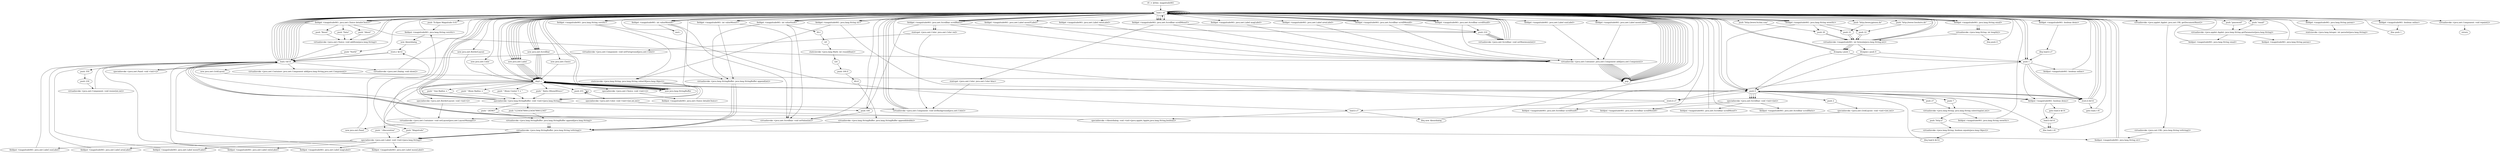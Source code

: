 digraph "" {
    "r0 := @this: magnitude061"
    "load.r r0"
    "r0 := @this: magnitude061"->"load.r r0";
    "push \"Eclipse Magnitude 0.61\""
    "load.r r0"->"push \"Eclipse Magnitude 0.61\"";
    "fieldput <magnitude061: java.lang.String versStr>"
    "push \"Eclipse Magnitude 0.61\""->"fieldput <magnitude061: java.lang.String versStr>";
    "fieldput <magnitude061: java.lang.String versStr>"->"load.r r0";
    "new java.awt.Color"
    "load.r r0"->"new java.awt.Color";
    "dup1.r"
    "new java.awt.Color"->"dup1.r";
    "push 255"
    "dup1.r"->"push 255";
    "push 255"->"push 255";
    "push 255"->"push 255";
    "specialinvoke <java.awt.Color: void <init>(int,int,int)>"
    "push 255"->"specialinvoke <java.awt.Color: void <init>(int,int,int)>";
    "virtualinvoke <java.awt.Component: void setBackground(java.awt.Color)>"
    "specialinvoke <java.awt.Color: void <init>(int,int,int)>"->"virtualinvoke <java.awt.Component: void setBackground(java.awt.Color)>";
    "virtualinvoke <java.awt.Component: void setBackground(java.awt.Color)>"->"load.r r0";
    "load.r r0"->"load.r r0";
    "virtualinvoke <java.applet.Applet: java.net.URL getDocumentBase()>"
    "load.r r0"->"virtualinvoke <java.applet.Applet: java.net.URL getDocumentBase()>";
    "virtualinvoke <java.net.URL: java.lang.String toString()>"
    "virtualinvoke <java.applet.Applet: java.net.URL getDocumentBase()>"->"virtualinvoke <java.net.URL: java.lang.String toString()>";
    "fieldput <magnitude061: java.lang.String str>"
    "virtualinvoke <java.net.URL: java.lang.String toString()>"->"fieldput <magnitude061: java.lang.String str>";
    "fieldput <magnitude061: java.lang.String str>"->"load.r r0";
    "new java.lang.StringBuffer"
    "load.r r0"->"new java.lang.StringBuffer";
    "new java.lang.StringBuffer"->"dup1.r";
    "dup1.r"->"load.r r0";
    "fieldget <magnitude061: java.lang.String str>"
    "load.r r0"->"fieldget <magnitude061: java.lang.String str>";
    "staticinvoke <java.lang.String: java.lang.String valueOf(java.lang.Object)>"
    "fieldget <magnitude061: java.lang.String str>"->"staticinvoke <java.lang.String: java.lang.String valueOf(java.lang.Object)>";
    "specialinvoke <java.lang.StringBuffer: void <init>(java.lang.String)>"
    "staticinvoke <java.lang.String: java.lang.String valueOf(java.lang.Object)>"->"specialinvoke <java.lang.StringBuffer: void <init>(java.lang.String)>";
    "push \"1234567890123456789012345\""
    "specialinvoke <java.lang.StringBuffer: void <init>(java.lang.String)>"->"push \"1234567890123456789012345\"";
    "virtualinvoke <java.lang.StringBuffer: java.lang.StringBuffer append(java.lang.String)>"
    "push \"1234567890123456789012345\""->"virtualinvoke <java.lang.StringBuffer: java.lang.StringBuffer append(java.lang.String)>";
    "virtualinvoke <java.lang.StringBuffer: java.lang.String toString()>"
    "virtualinvoke <java.lang.StringBuffer: java.lang.StringBuffer append(java.lang.String)>"->"virtualinvoke <java.lang.StringBuffer: java.lang.String toString()>";
    "virtualinvoke <java.lang.StringBuffer: java.lang.String toString()>"->"fieldput <magnitude061: java.lang.String str>";
    "fieldput <magnitude061: java.lang.String str>"->"load.r r0";
    "load.r r0"->"load.r r0";
    "load.r r0"->"fieldget <magnitude061: java.lang.String str>";
    "push 0"
    "fieldget <magnitude061: java.lang.String str>"->"push 0";
    "push 27"
    "push 0"->"push 27";
    "virtualinvoke <java.lang.String: java.lang.String substring(int,int)>"
    "push 27"->"virtualinvoke <java.lang.String: java.lang.String substring(int,int)>";
    "fieldput <magnitude061: java.lang.String wwwStr>"
    "virtualinvoke <java.lang.String: java.lang.String substring(int,int)>"->"fieldput <magnitude061: java.lang.String wwwStr>";
    "fieldput <magnitude061: java.lang.String wwwStr>"->"load.r r0";
    "new java.awt.BorderLayout"
    "load.r r0"->"new java.awt.BorderLayout";
    "new java.awt.BorderLayout"->"dup1.r";
    "specialinvoke <java.awt.BorderLayout: void <init>()>"
    "dup1.r"->"specialinvoke <java.awt.BorderLayout: void <init>()>";
    "virtualinvoke <java.awt.Container: void setLayout(java.awt.LayoutManager)>"
    "specialinvoke <java.awt.BorderLayout: void <init>()>"->"virtualinvoke <java.awt.Container: void setLayout(java.awt.LayoutManager)>";
    "new java.awt.Panel"
    "virtualinvoke <java.awt.Container: void setLayout(java.awt.LayoutManager)>"->"new java.awt.Panel";
    "store.r $r14"
    "new java.awt.Panel"->"store.r $r14";
    "load.r $r14"
    "store.r $r14"->"load.r $r14";
    "specialinvoke <java.awt.Panel: void <init>()>"
    "load.r $r14"->"specialinvoke <java.awt.Panel: void <init>()>";
    "specialinvoke <java.awt.Panel: void <init>()>"->"load.r $r14";
    "new java.awt.GridLayout"
    "load.r $r14"->"new java.awt.GridLayout";
    "new java.awt.GridLayout"->"dup1.r";
    "dup1.r"->"push 0";
    "push 2"
    "push 0"->"push 2";
    "specialinvoke <java.awt.GridLayout: void <init>(int,int)>"
    "push 2"->"specialinvoke <java.awt.GridLayout: void <init>(int,int)>";
    "specialinvoke <java.awt.GridLayout: void <init>(int,int)>"->"virtualinvoke <java.awt.Container: void setLayout(java.awt.LayoutManager)>";
    "virtualinvoke <java.awt.Container: void setLayout(java.awt.LayoutManager)>"->"load.r r0";
    "new java.awt.Label"
    "load.r r0"->"new java.awt.Label";
    "new java.awt.Label"->"dup1.r";
    "dup1.r"->"new java.lang.StringBuffer";
    "new java.lang.StringBuffer"->"dup1.r";
    "push \" Sun Radius = \""
    "dup1.r"->"push \" Sun Radius = \"";
    "push \" Sun Radius = \""->"specialinvoke <java.lang.StringBuffer: void <init>(java.lang.String)>";
    "specialinvoke <java.lang.StringBuffer: void <init>(java.lang.String)>"->"load.r r0";
    "fieldget <magnitude061: int valueSunR>"
    "load.r r0"->"fieldget <magnitude061: int valueSunR>";
    "virtualinvoke <java.lang.StringBuffer: java.lang.StringBuffer append(int)>"
    "fieldget <magnitude061: int valueSunR>"->"virtualinvoke <java.lang.StringBuffer: java.lang.StringBuffer append(int)>";
    "virtualinvoke <java.lang.StringBuffer: java.lang.StringBuffer append(int)>"->"virtualinvoke <java.lang.StringBuffer: java.lang.String toString()>";
    "specialinvoke <java.awt.Label: void <init>(java.lang.String)>"
    "virtualinvoke <java.lang.StringBuffer: java.lang.String toString()>"->"specialinvoke <java.awt.Label: void <init>(java.lang.String)>";
    "fieldput <magnitude061: java.awt.Label sunLabel>"
    "specialinvoke <java.awt.Label: void <init>(java.lang.String)>"->"fieldput <magnitude061: java.awt.Label sunLabel>";
    "fieldput <magnitude061: java.awt.Label sunLabel>"->"load.r $r14";
    "load.r $r14"->"load.r r0";
    "fieldget <magnitude061: java.awt.Label sunLabel>"
    "load.r r0"->"fieldget <magnitude061: java.awt.Label sunLabel>";
    "virtualinvoke <java.awt.Container: java.awt.Component add(java.awt.Component)>"
    "fieldget <magnitude061: java.awt.Label sunLabel>"->"virtualinvoke <java.awt.Container: java.awt.Component add(java.awt.Component)>";
    "pop"
    "virtualinvoke <java.awt.Container: java.awt.Component add(java.awt.Component)>"->"pop";
    "pop"->"load.r r0";
    "new java.awt.Scrollbar"
    "load.r r0"->"new java.awt.Scrollbar";
    "new java.awt.Scrollbar"->"dup1.r";
    "dup1.r"->"push 0";
    "specialinvoke <java.awt.Scrollbar: void <init>(int)>"
    "push 0"->"specialinvoke <java.awt.Scrollbar: void <init>(int)>";
    "fieldput <magnitude061: java.awt.Scrollbar scrollSunR>"
    "specialinvoke <java.awt.Scrollbar: void <init>(int)>"->"fieldput <magnitude061: java.awt.Scrollbar scrollSunR>";
    "fieldput <magnitude061: java.awt.Scrollbar scrollSunR>"->"load.r r0";
    "fieldget <magnitude061: java.awt.Scrollbar scrollSunR>"
    "load.r r0"->"fieldget <magnitude061: java.awt.Scrollbar scrollSunR>";
    "push 210"
    "fieldget <magnitude061: java.awt.Scrollbar scrollSunR>"->"push 210";
    "virtualinvoke <java.awt.Scrollbar: void setMaximum(int)>"
    "push 210"->"virtualinvoke <java.awt.Scrollbar: void setMaximum(int)>";
    "virtualinvoke <java.awt.Scrollbar: void setMaximum(int)>"->"load.r r0";
    "load.r r0"->"fieldget <magnitude061: java.awt.Scrollbar scrollSunR>";
    "fieldget <magnitude061: java.awt.Scrollbar scrollSunR>"->"load.r r0";
    "load.r r0"->"fieldget <magnitude061: int valueSunR>";
    "virtualinvoke <java.awt.Scrollbar: void setValue(int)>"
    "fieldget <magnitude061: int valueSunR>"->"virtualinvoke <java.awt.Scrollbar: void setValue(int)>";
    "virtualinvoke <java.awt.Scrollbar: void setValue(int)>"->"load.r $r14";
    "load.r $r14"->"load.r r0";
    "load.r r0"->"fieldget <magnitude061: java.awt.Scrollbar scrollSunR>";
    "fieldget <magnitude061: java.awt.Scrollbar scrollSunR>"->"virtualinvoke <java.awt.Container: java.awt.Component add(java.awt.Component)>";
    "virtualinvoke <java.awt.Container: java.awt.Component add(java.awt.Component)>"->"pop";
    "pop"->"load.r r0";
    "load.r r0"->"new java.awt.Label";
    "new java.awt.Label"->"dup1.r";
    "dup1.r"->"new java.lang.StringBuffer";
    "new java.lang.StringBuffer"->"dup1.r";
    "push \" Moon Radius = \""
    "dup1.r"->"push \" Moon Radius = \"";
    "push \" Moon Radius = \""->"specialinvoke <java.lang.StringBuffer: void <init>(java.lang.String)>";
    "specialinvoke <java.lang.StringBuffer: void <init>(java.lang.String)>"->"load.r r0";
    "fieldget <magnitude061: int valueMoonR>"
    "load.r r0"->"fieldget <magnitude061: int valueMoonR>";
    "fieldget <magnitude061: int valueMoonR>"->"virtualinvoke <java.lang.StringBuffer: java.lang.StringBuffer append(int)>";
    "virtualinvoke <java.lang.StringBuffer: java.lang.StringBuffer append(int)>"->"virtualinvoke <java.lang.StringBuffer: java.lang.String toString()>";
    "virtualinvoke <java.lang.StringBuffer: java.lang.String toString()>"->"specialinvoke <java.awt.Label: void <init>(java.lang.String)>";
    "fieldput <magnitude061: java.awt.Label moonLabel>"
    "specialinvoke <java.awt.Label: void <init>(java.lang.String)>"->"fieldput <magnitude061: java.awt.Label moonLabel>";
    "fieldput <magnitude061: java.awt.Label moonLabel>"->"load.r $r14";
    "load.r $r14"->"load.r r0";
    "fieldget <magnitude061: java.awt.Label moonLabel>"
    "load.r r0"->"fieldget <magnitude061: java.awt.Label moonLabel>";
    "fieldget <magnitude061: java.awt.Label moonLabel>"->"virtualinvoke <java.awt.Container: java.awt.Component add(java.awt.Component)>";
    "virtualinvoke <java.awt.Container: java.awt.Component add(java.awt.Component)>"->"pop";
    "pop"->"load.r r0";
    "load.r r0"->"new java.awt.Scrollbar";
    "new java.awt.Scrollbar"->"dup1.r";
    "dup1.r"->"push 0";
    "push 0"->"specialinvoke <java.awt.Scrollbar: void <init>(int)>";
    "fieldput <magnitude061: java.awt.Scrollbar scrollMoonR>"
    "specialinvoke <java.awt.Scrollbar: void <init>(int)>"->"fieldput <magnitude061: java.awt.Scrollbar scrollMoonR>";
    "fieldput <magnitude061: java.awt.Scrollbar scrollMoonR>"->"load.r r0";
    "fieldget <magnitude061: java.awt.Scrollbar scrollMoonR>"
    "load.r r0"->"fieldget <magnitude061: java.awt.Scrollbar scrollMoonR>";
    "fieldget <magnitude061: java.awt.Scrollbar scrollMoonR>"->"push 210";
    "push 210"->"virtualinvoke <java.awt.Scrollbar: void setMaximum(int)>";
    "virtualinvoke <java.awt.Scrollbar: void setMaximum(int)>"->"load.r r0";
    "load.r r0"->"fieldget <magnitude061: java.awt.Scrollbar scrollMoonR>";
    "fieldget <magnitude061: java.awt.Scrollbar scrollMoonR>"->"load.r r0";
    "load.r r0"->"fieldget <magnitude061: int valueMoonR>";
    "fieldget <magnitude061: int valueMoonR>"->"virtualinvoke <java.awt.Scrollbar: void setValue(int)>";
    "virtualinvoke <java.awt.Scrollbar: void setValue(int)>"->"load.r $r14";
    "load.r $r14"->"load.r r0";
    "load.r r0"->"fieldget <magnitude061: java.awt.Scrollbar scrollMoonR>";
    "fieldget <magnitude061: java.awt.Scrollbar scrollMoonR>"->"virtualinvoke <java.awt.Container: java.awt.Component add(java.awt.Component)>";
    "virtualinvoke <java.awt.Container: java.awt.Component add(java.awt.Component)>"->"pop";
    "pop"->"load.r r0";
    "load.r r0"->"new java.awt.Label";
    "new java.awt.Label"->"dup1.r";
    "dup1.r"->"new java.lang.StringBuffer";
    "new java.lang.StringBuffer"->"dup1.r";
    "push \" Moon Center Y = \""
    "dup1.r"->"push \" Moon Center Y = \"";
    "push \" Moon Center Y = \""->"specialinvoke <java.lang.StringBuffer: void <init>(java.lang.String)>";
    "specialinvoke <java.lang.StringBuffer: void <init>(java.lang.String)>"->"load.r r0";
    "fieldget <magnitude061: int valueMoonY>"
    "load.r r0"->"fieldget <magnitude061: int valueMoonY>";
    "fieldget <magnitude061: int valueMoonY>"->"virtualinvoke <java.lang.StringBuffer: java.lang.StringBuffer append(int)>";
    "virtualinvoke <java.lang.StringBuffer: java.lang.StringBuffer append(int)>"->"virtualinvoke <java.lang.StringBuffer: java.lang.String toString()>";
    "virtualinvoke <java.lang.StringBuffer: java.lang.String toString()>"->"specialinvoke <java.awt.Label: void <init>(java.lang.String)>";
    "fieldput <magnitude061: java.awt.Label moonYLabel>"
    "specialinvoke <java.awt.Label: void <init>(java.lang.String)>"->"fieldput <magnitude061: java.awt.Label moonYLabel>";
    "fieldput <magnitude061: java.awt.Label moonYLabel>"->"load.r $r14";
    "load.r $r14"->"load.r r0";
    "fieldget <magnitude061: java.awt.Label moonYLabel>"
    "load.r r0"->"fieldget <magnitude061: java.awt.Label moonYLabel>";
    "fieldget <magnitude061: java.awt.Label moonYLabel>"->"virtualinvoke <java.awt.Container: java.awt.Component add(java.awt.Component)>";
    "virtualinvoke <java.awt.Container: java.awt.Component add(java.awt.Component)>"->"pop";
    "pop"->"load.r r0";
    "load.r r0"->"new java.awt.Scrollbar";
    "new java.awt.Scrollbar"->"dup1.r";
    "dup1.r"->"push 0";
    "push 0"->"specialinvoke <java.awt.Scrollbar: void <init>(int)>";
    "fieldput <magnitude061: java.awt.Scrollbar scrollMoonY>"
    "specialinvoke <java.awt.Scrollbar: void <init>(int)>"->"fieldput <magnitude061: java.awt.Scrollbar scrollMoonY>";
    "fieldput <magnitude061: java.awt.Scrollbar scrollMoonY>"->"load.r r0";
    "fieldget <magnitude061: java.awt.Scrollbar scrollMoonY>"
    "load.r r0"->"fieldget <magnitude061: java.awt.Scrollbar scrollMoonY>";
    "staticget <java.awt.Color: java.awt.Color blue>"
    "fieldget <magnitude061: java.awt.Scrollbar scrollMoonY>"->"staticget <java.awt.Color: java.awt.Color blue>";
    "staticget <java.awt.Color: java.awt.Color blue>"->"virtualinvoke <java.awt.Component: void setBackground(java.awt.Color)>";
    "virtualinvoke <java.awt.Component: void setBackground(java.awt.Color)>"->"load.r r0";
    "load.r r0"->"fieldget <magnitude061: java.awt.Scrollbar scrollMoonY>";
    "fieldget <magnitude061: java.awt.Scrollbar scrollMoonY>"->"push 210";
    "push 210"->"virtualinvoke <java.awt.Scrollbar: void setMaximum(int)>";
    "virtualinvoke <java.awt.Scrollbar: void setMaximum(int)>"->"load.r r0";
    "load.r r0"->"fieldget <magnitude061: java.awt.Scrollbar scrollMoonY>";
    "fieldget <magnitude061: java.awt.Scrollbar scrollMoonY>"->"load.r r0";
    "load.r r0"->"fieldget <magnitude061: int valueMoonY>";
    "fieldget <magnitude061: int valueMoonY>"->"virtualinvoke <java.awt.Scrollbar: void setValue(int)>";
    "virtualinvoke <java.awt.Scrollbar: void setValue(int)>"->"load.r $r14";
    "load.r $r14"->"load.r r0";
    "load.r r0"->"fieldget <magnitude061: java.awt.Scrollbar scrollMoonY>";
    "fieldget <magnitude061: java.awt.Scrollbar scrollMoonY>"->"virtualinvoke <java.awt.Container: java.awt.Component add(java.awt.Component)>";
    "virtualinvoke <java.awt.Container: java.awt.Component add(java.awt.Component)>"->"pop";
    "pop"->"load.r r0";
    "load.r r0"->"new java.awt.Label";
    "new java.awt.Label"->"dup1.r";
    "dup1.r"->"new java.lang.StringBuffer";
    "new java.lang.StringBuffer"->"dup1.r";
    "push \" Ratio rMoon/RSun=\""
    "dup1.r"->"push \" Ratio rMoon/RSun=\"";
    "push \" Ratio rMoon/RSun=\""->"specialinvoke <java.lang.StringBuffer: void <init>(java.lang.String)>";
    "push 100"
    "specialinvoke <java.lang.StringBuffer: void <init>(java.lang.String)>"->"push 100";
    "push 100"->"load.r r0";
    "load.r r0"->"fieldget <magnitude061: int valueMoonR>";
    "mul.i"
    "fieldget <magnitude061: int valueMoonR>"->"mul.i";
    "mul.i"->"load.r r0";
    "load.r r0"->"fieldget <magnitude061: int valueSunR>";
    "div.i"
    "fieldget <magnitude061: int valueSunR>"->"div.i";
    "i2f"
    "div.i"->"i2f";
    "staticinvoke <java.lang.Math: int round(float)>"
    "i2f"->"staticinvoke <java.lang.Math: int round(float)>";
    "i2d"
    "staticinvoke <java.lang.Math: int round(float)>"->"i2d";
    "push 100.0"
    "i2d"->"push 100.0";
    "div.d"
    "push 100.0"->"div.d";
    "virtualinvoke <java.lang.StringBuffer: java.lang.StringBuffer append(double)>"
    "div.d"->"virtualinvoke <java.lang.StringBuffer: java.lang.StringBuffer append(double)>";
    "virtualinvoke <java.lang.StringBuffer: java.lang.StringBuffer append(double)>"->"virtualinvoke <java.lang.StringBuffer: java.lang.String toString()>";
    "virtualinvoke <java.lang.StringBuffer: java.lang.String toString()>"->"specialinvoke <java.awt.Label: void <init>(java.lang.String)>";
    "fieldput <magnitude061: java.awt.Label ratioLabel>"
    "specialinvoke <java.awt.Label: void <init>(java.lang.String)>"->"fieldput <magnitude061: java.awt.Label ratioLabel>";
    "fieldput <magnitude061: java.awt.Label ratioLabel>"->"load.r $r14";
    "load.r $r14"->"load.r r0";
    "fieldget <magnitude061: java.awt.Label ratioLabel>"
    "load.r r0"->"fieldget <magnitude061: java.awt.Label ratioLabel>";
    "fieldget <magnitude061: java.awt.Label ratioLabel>"->"virtualinvoke <java.awt.Container: java.awt.Component add(java.awt.Component)>";
    "virtualinvoke <java.awt.Container: java.awt.Component add(java.awt.Component)>"->"pop";
    "pop"->"load.r r0";
    "load.r r0"->"new java.awt.Scrollbar";
    "new java.awt.Scrollbar"->"dup1.r";
    "dup1.r"->"push 0";
    "push 0"->"specialinvoke <java.awt.Scrollbar: void <init>(int)>";
    "fieldput <magnitude061: java.awt.Scrollbar scrollRatio>"
    "specialinvoke <java.awt.Scrollbar: void <init>(int)>"->"fieldput <magnitude061: java.awt.Scrollbar scrollRatio>";
    "fieldput <magnitude061: java.awt.Scrollbar scrollRatio>"->"load.r r0";
    "fieldget <magnitude061: java.awt.Scrollbar scrollRatio>"
    "load.r r0"->"fieldget <magnitude061: java.awt.Scrollbar scrollRatio>";
    "fieldget <magnitude061: java.awt.Scrollbar scrollRatio>"->"push 210";
    "push 210"->"virtualinvoke <java.awt.Scrollbar: void setMaximum(int)>";
    "virtualinvoke <java.awt.Scrollbar: void setMaximum(int)>"->"load.r r0";
    "load.r r0"->"fieldget <magnitude061: java.awt.Scrollbar scrollRatio>";
    "fieldget <magnitude061: java.awt.Scrollbar scrollRatio>"->"push 100";
    "push 100"->"virtualinvoke <java.awt.Scrollbar: void setValue(int)>";
    "virtualinvoke <java.awt.Scrollbar: void setValue(int)>"->"load.r r0";
    "load.r r0"->"fieldget <magnitude061: java.awt.Scrollbar scrollRatio>";
    "staticget <java.awt.Color: java.awt.Color red>"
    "fieldget <magnitude061: java.awt.Scrollbar scrollRatio>"->"staticget <java.awt.Color: java.awt.Color red>";
    "staticget <java.awt.Color: java.awt.Color red>"->"virtualinvoke <java.awt.Component: void setBackground(java.awt.Color)>";
    "virtualinvoke <java.awt.Component: void setBackground(java.awt.Color)>"->"load.r r0";
    "load.r r0"->"fieldget <magnitude061: java.awt.Scrollbar scrollRatio>";
    "fieldget <magnitude061: java.awt.Scrollbar scrollRatio>"->"staticget <java.awt.Color: java.awt.Color red>";
    "virtualinvoke <java.awt.Component: void setForeground(java.awt.Color)>"
    "staticget <java.awt.Color: java.awt.Color red>"->"virtualinvoke <java.awt.Component: void setForeground(java.awt.Color)>";
    "virtualinvoke <java.awt.Component: void setForeground(java.awt.Color)>"->"load.r $r14";
    "load.r $r14"->"load.r r0";
    "load.r r0"->"fieldget <magnitude061: java.awt.Scrollbar scrollRatio>";
    "fieldget <magnitude061: java.awt.Scrollbar scrollRatio>"->"virtualinvoke <java.awt.Container: java.awt.Component add(java.awt.Component)>";
    "virtualinvoke <java.awt.Container: java.awt.Component add(java.awt.Component)>"->"pop";
    "pop"->"load.r r0";
    "load.r r0"->"new java.awt.Label";
    "new java.awt.Label"->"dup1.r";
    "push \"Magnitude\""
    "dup1.r"->"push \"Magnitude\"";
    "push \"Magnitude\""->"specialinvoke <java.awt.Label: void <init>(java.lang.String)>";
    "fieldput <magnitude061: java.awt.Label magLabel>"
    "specialinvoke <java.awt.Label: void <init>(java.lang.String)>"->"fieldput <magnitude061: java.awt.Label magLabel>";
    "fieldput <magnitude061: java.awt.Label magLabel>"->"load.r $r14";
    "load.r $r14"->"load.r r0";
    "fieldget <magnitude061: java.awt.Label magLabel>"
    "load.r r0"->"fieldget <magnitude061: java.awt.Label magLabel>";
    "fieldget <magnitude061: java.awt.Label magLabel>"->"virtualinvoke <java.awt.Container: java.awt.Component add(java.awt.Component)>";
    "virtualinvoke <java.awt.Container: java.awt.Component add(java.awt.Component)>"->"pop";
    "pop"->"load.r r0";
    "new java.awt.Choice"
    "load.r r0"->"new java.awt.Choice";
    "new java.awt.Choice"->"dup1.r";
    "specialinvoke <java.awt.Choice: void <init>()>"
    "dup1.r"->"specialinvoke <java.awt.Choice: void <init>()>";
    "fieldput <magnitude061: java.awt.Choice detailsChoice>"
    "specialinvoke <java.awt.Choice: void <init>()>"->"fieldput <magnitude061: java.awt.Choice detailsChoice>";
    "fieldput <magnitude061: java.awt.Choice detailsChoice>"->"load.r r0";
    "fieldget <magnitude061: java.awt.Choice detailsChoice>"
    "load.r r0"->"fieldget <magnitude061: java.awt.Choice detailsChoice>";
    "push \"Reset\""
    "fieldget <magnitude061: java.awt.Choice detailsChoice>"->"push \"Reset\"";
    "virtualinvoke <java.awt.Choice: void addItem(java.lang.String)>"
    "push \"Reset\""->"virtualinvoke <java.awt.Choice: void addItem(java.lang.String)>";
    "virtualinvoke <java.awt.Choice: void addItem(java.lang.String)>"->"load.r r0";
    "load.r r0"->"fieldget <magnitude061: java.awt.Choice detailsChoice>";
    "push \"Data\""
    "fieldget <magnitude061: java.awt.Choice detailsChoice>"->"push \"Data\"";
    "push \"Data\""->"virtualinvoke <java.awt.Choice: void addItem(java.lang.String)>";
    "virtualinvoke <java.awt.Choice: void addItem(java.lang.String)>"->"load.r r0";
    "load.r r0"->"fieldget <magnitude061: java.awt.Choice detailsChoice>";
    "push \"About\""
    "fieldget <magnitude061: java.awt.Choice detailsChoice>"->"push \"About\"";
    "push \"About\""->"virtualinvoke <java.awt.Choice: void addItem(java.lang.String)>";
    "virtualinvoke <java.awt.Choice: void addItem(java.lang.String)>"->"load.r $r14";
    "load.r $r14"->"load.r r0";
    "load.r r0"->"fieldget <magnitude061: java.awt.Choice detailsChoice>";
    "fieldget <magnitude061: java.awt.Choice detailsChoice>"->"virtualinvoke <java.awt.Container: java.awt.Component add(java.awt.Component)>";
    "virtualinvoke <java.awt.Container: java.awt.Component add(java.awt.Component)>"->"pop";
    "pop"->"load.r r0";
    "load.r r0"->"new java.awt.Label";
    "new java.awt.Label"->"dup1.r";
    "push \" Obscuration\""
    "dup1.r"->"push \" Obscuration\"";
    "push \" Obscuration\""->"specialinvoke <java.awt.Label: void <init>(java.lang.String)>";
    "fieldput <magnitude061: java.awt.Label areaLabel>"
    "specialinvoke <java.awt.Label: void <init>(java.lang.String)>"->"fieldput <magnitude061: java.awt.Label areaLabel>";
    "fieldput <magnitude061: java.awt.Label areaLabel>"->"load.r $r14";
    "load.r $r14"->"load.r r0";
    "fieldget <magnitude061: java.awt.Label areaLabel>"
    "load.r r0"->"fieldget <magnitude061: java.awt.Label areaLabel>";
    "fieldget <magnitude061: java.awt.Label areaLabel>"->"virtualinvoke <java.awt.Container: java.awt.Component add(java.awt.Component)>";
    "virtualinvoke <java.awt.Container: java.awt.Component add(java.awt.Component)>"->"pop";
    "pop"->"load.r r0";
    "push \"North\""
    "load.r r0"->"push \"North\"";
    "push \"North\""->"load.r $r14";
    "virtualinvoke <java.awt.Container: java.awt.Component add(java.lang.String,java.awt.Component)>"
    "load.r $r14"->"virtualinvoke <java.awt.Container: java.awt.Component add(java.lang.String,java.awt.Component)>";
    "virtualinvoke <java.awt.Container: java.awt.Component add(java.lang.String,java.awt.Component)>"->"pop";
    "pop"->"load.r r0";
    "load.r r0"->"load.r r0";
    "push \"email\""
    "load.r r0"->"push \"email\"";
    "virtualinvoke <java.applet.Applet: java.lang.String getParameter(java.lang.String)>"
    "push \"email\""->"virtualinvoke <java.applet.Applet: java.lang.String getParameter(java.lang.String)>";
    "fieldput <magnitude061: java.lang.String email>"
    "virtualinvoke <java.applet.Applet: java.lang.String getParameter(java.lang.String)>"->"fieldput <magnitude061: java.lang.String email>";
    "fieldput <magnitude061: java.lang.String email>"->"load.r r0";
    "load.r r0"->"load.r r0";
    "push \"password\""
    "load.r r0"->"push \"password\"";
    "push \"password\""->"virtualinvoke <java.applet.Applet: java.lang.String getParameter(java.lang.String)>";
    "fieldput <magnitude061: java.lang.String param>"
    "virtualinvoke <java.applet.Applet: java.lang.String getParameter(java.lang.String)>"->"fieldput <magnitude061: java.lang.String param>";
    "fieldput <magnitude061: java.lang.String param>"->"load.r r0";
    "load.r r0"->"load.r r0";
    "fieldget <magnitude061: java.lang.String wwwStr>"
    "load.r r0"->"fieldget <magnitude061: java.lang.String wwwStr>";
    "push 21"
    "fieldget <magnitude061: java.lang.String wwwStr>"->"push 21";
    "virtualinvoke <magnitude061: int formula(java.lang.String,int)>"
    "push 21"->"virtualinvoke <magnitude061: int formula(java.lang.String,int)>";
    "virtualinvoke <magnitude061: int formula(java.lang.String,int)>"->"load.r r0";
    "push \"http://www.jgiesen.de\""
    "load.r r0"->"push \"http://www.jgiesen.de\"";
    "push \"http://www.jgiesen.de\""->"push 21";
    "push 21"->"virtualinvoke <magnitude061: int formula(java.lang.String,int)>";
    "ifcmpeq.i push 1"
    "virtualinvoke <magnitude061: int formula(java.lang.String,int)>"->"ifcmpeq.i push 1";
    "ifcmpeq.i push 1"->"load.r r0";
    "load.r r0"->"load.r r0";
    "load.r r0"->"fieldget <magnitude061: java.lang.String wwwStr>";
    "push 22"
    "fieldget <magnitude061: java.lang.String wwwStr>"->"push 22";
    "push 22"->"virtualinvoke <magnitude061: int formula(java.lang.String,int)>";
    "virtualinvoke <magnitude061: int formula(java.lang.String,int)>"->"load.r r0";
    "push \"http://www.GeoAstro.de\""
    "load.r r0"->"push \"http://www.GeoAstro.de\"";
    "push \"http://www.GeoAstro.de\""->"push 22";
    "push 22"->"virtualinvoke <magnitude061: int formula(java.lang.String,int)>";
    "virtualinvoke <magnitude061: int formula(java.lang.String,int)>"->"ifcmpeq.i push 1";
    "ifcmpeq.i push 1"->"load.r r0";
    "load.r r0"->"load.r r0";
    "load.r r0"->"fieldget <magnitude061: java.lang.String wwwStr>";
    "push 20"
    "fieldget <magnitude061: java.lang.String wwwStr>"->"push 20";
    "push 20"->"virtualinvoke <magnitude061: int formula(java.lang.String,int)>";
    "virtualinvoke <magnitude061: int formula(java.lang.String,int)>"->"load.r r0";
    "push \"http://www.SciAm.com\""
    "load.r r0"->"push \"http://www.SciAm.com\"";
    "push \"http://www.SciAm.com\""->"push 20";
    "push 20"->"virtualinvoke <magnitude061: int formula(java.lang.String,int)>";
    "ifcmpne.i push 0"
    "virtualinvoke <magnitude061: int formula(java.lang.String,int)>"->"ifcmpne.i push 0";
    "push 1"
    "ifcmpne.i push 0"->"push 1";
    "store.b $r14"
    "push 1"->"store.b $r14";
    "store.b $r14"->"load.r r0";
    "load.r r0"->"push 1";
    "fieldput <magnitude061: boolean online>"
    "push 1"->"fieldput <magnitude061: boolean online>";
    "fieldput <magnitude061: boolean online>"->"load.r r0";
    "load.r r0"->"push 0";
    "fieldput <magnitude061: boolean demo>"
    "push 0"->"fieldput <magnitude061: boolean demo>";
    "goto load.b $r14"
    "fieldput <magnitude061: boolean demo>"->"goto load.b $r14";
    "load.b $r14"
    "goto load.b $r14"->"load.b $r14";
    "ifne load.r r0"
    "load.b $r14"->"ifne load.r r0";
    "ifne load.r r0"->"load.r r0";
    "fieldget <magnitude061: java.lang.String email>"
    "load.r r0"->"fieldget <magnitude061: java.lang.String email>";
    "virtualinvoke <java.lang.String: int length()>"
    "fieldget <magnitude061: java.lang.String email>"->"virtualinvoke <java.lang.String: int length()>";
    "ifeq push 0"
    "virtualinvoke <java.lang.String: int length()>"->"ifeq push 0";
    "ifeq push 0"->"load.r r0";
    "fieldget <magnitude061: java.lang.String param>"
    "load.r r0"->"fieldget <magnitude061: java.lang.String param>";
    "staticinvoke <java.lang.Integer: int parseInt(java.lang.String)>"
    "fieldget <magnitude061: java.lang.String param>"->"staticinvoke <java.lang.Integer: int parseInt(java.lang.String)>";
    "staticinvoke <java.lang.Integer: int parseInt(java.lang.String)>"->"load.r r0";
    "load.r r0"->"load.r r0";
    "load.r r0"->"fieldget <magnitude061: java.lang.String email>";
    "fieldget <magnitude061: java.lang.String email>"->"load.r r0";
    "load.r r0"->"fieldget <magnitude061: java.lang.String email>";
    "fieldget <magnitude061: java.lang.String email>"->"virtualinvoke <java.lang.String: int length()>";
    "virtualinvoke <java.lang.String: int length()>"->"virtualinvoke <magnitude061: int formula(java.lang.String,int)>";
    "virtualinvoke <magnitude061: int formula(java.lang.String,int)>"->"ifcmpeq.i push 1";
    "ifcmpeq.i push 1"->"push 0";
    "push 0"->"store.b $r14";
    "goto load.r r0"
    "store.b $r14"->"goto load.r r0";
    "goto load.r r0"->"load.r r0";
    "load.r r0"->"fieldget <magnitude061: java.lang.String wwwStr>";
    "fieldget <magnitude061: java.lang.String wwwStr>"->"push 0";
    "push 7"
    "push 0"->"push 7";
    "push 7"->"virtualinvoke <java.lang.String: java.lang.String substring(int,int)>";
    "push \"http://\""
    "virtualinvoke <java.lang.String: java.lang.String substring(int,int)>"->"push \"http://\"";
    "virtualinvoke <java.lang.String: boolean equals(java.lang.Object)>"
    "push \"http://\""->"virtualinvoke <java.lang.String: boolean equals(java.lang.Object)>";
    "ifeq load.b $r14"
    "virtualinvoke <java.lang.String: boolean equals(java.lang.Object)>"->"ifeq load.b $r14";
    "ifeq load.b $r14"->"push 0";
    "push 0"->"store.b $r14";
    "store.b $r14"->"load.r r0";
    "load.r r0"->"push 1";
    "push 1"->"fieldput <magnitude061: boolean demo>";
    "fieldput <magnitude061: boolean demo>"->"load.b $r14";
    "load.b $r14"->"ifne load.r r0";
    "ifne load.r r0"->"push 0";
    "store.b z7"
    "push 0"->"store.b z7";
    "store.b z7"->"load.r r0";
    "fieldget <magnitude061: boolean online>"
    "load.r r0"->"fieldget <magnitude061: boolean online>";
    "ifne push 1"
    "fieldget <magnitude061: boolean online>"->"ifne push 1";
    "ifne push 1"->"load.r r0";
    "fieldget <magnitude061: boolean demo>"
    "load.r r0"->"fieldget <magnitude061: boolean demo>";
    "ifeq load.b z7"
    "fieldget <magnitude061: boolean demo>"->"ifeq load.b z7";
    "ifeq load.b z7"->"push 1";
    "push 1"->"store.b z7";
    "load.b z7"
    "store.b z7"->"load.b z7";
    "ifeq new Aboutdialog"
    "load.b z7"->"ifeq new Aboutdialog";
    "ifeq new Aboutdialog"->"load.r r0";
    "load.r r0"->"new java.lang.StringBuffer";
    "new java.lang.StringBuffer"->"dup1.r";
    "dup1.r"->"load.r r0";
    "fieldget <magnitude061: java.lang.String versStr>"
    "load.r r0"->"fieldget <magnitude061: java.lang.String versStr>";
    "fieldget <magnitude061: java.lang.String versStr>"->"staticinvoke <java.lang.String: java.lang.String valueOf(java.lang.Object)>";
    "staticinvoke <java.lang.String: java.lang.String valueOf(java.lang.Object)>"->"specialinvoke <java.lang.StringBuffer: void <init>(java.lang.String)>";
    "push \" DEMO\""
    "specialinvoke <java.lang.StringBuffer: void <init>(java.lang.String)>"->"push \" DEMO\"";
    "push \" DEMO\""->"virtualinvoke <java.lang.StringBuffer: java.lang.StringBuffer append(java.lang.String)>";
    "virtualinvoke <java.lang.StringBuffer: java.lang.StringBuffer append(java.lang.String)>"->"virtualinvoke <java.lang.StringBuffer: java.lang.String toString()>";
    "virtualinvoke <java.lang.StringBuffer: java.lang.String toString()>"->"fieldput <magnitude061: java.lang.String versStr>";
    "new Aboutdialog"
    "fieldput <magnitude061: java.lang.String versStr>"->"new Aboutdialog";
    "new Aboutdialog"->"store.r $r14";
    "store.r $r14"->"load.r $r14";
    "load.r $r14"->"load.r r0";
    "load.r r0"->"load.r r0";
    "load.r r0"->"fieldget <magnitude061: java.lang.String versStr>";
    "fieldget <magnitude061: java.lang.String versStr>"->"load.b z7";
    "specialinvoke <Aboutdialog: void <init>(java.applet.Applet,java.lang.String,boolean)>"
    "load.b z7"->"specialinvoke <Aboutdialog: void <init>(java.applet.Applet,java.lang.String,boolean)>";
    "specialinvoke <Aboutdialog: void <init>(java.applet.Applet,java.lang.String,boolean)>"->"load.r $r14";
    "push 350"
    "load.r $r14"->"push 350";
    "push 230"
    "push 350"->"push 230";
    "virtualinvoke <java.awt.Component: void resize(int,int)>"
    "push 230"->"virtualinvoke <java.awt.Component: void resize(int,int)>";
    "virtualinvoke <java.awt.Component: void resize(int,int)>"->"load.r $r14";
    "virtualinvoke <java.awt.Dialog: void show()>"
    "load.r $r14"->"virtualinvoke <java.awt.Dialog: void show()>";
    "virtualinvoke <java.awt.Dialog: void show()>"->"load.r r0";
    "virtualinvoke <java.awt.Component: void repaint()>"
    "load.r r0"->"virtualinvoke <java.awt.Component: void repaint()>";
    "return"
    "virtualinvoke <java.awt.Component: void repaint()>"->"return";
    "ifcmpeq.i push 1"->"push 1";
    "push 1"->"store.b $r14";
    "store.b $r14"->"load.r r0";
    "load.r r0"->"push 0";
    "push 0"->"fieldput <magnitude061: boolean demo>";
    "ifcmpne.i push 0"->"push 0";
    "push 0"->"store.b $r14";
}
